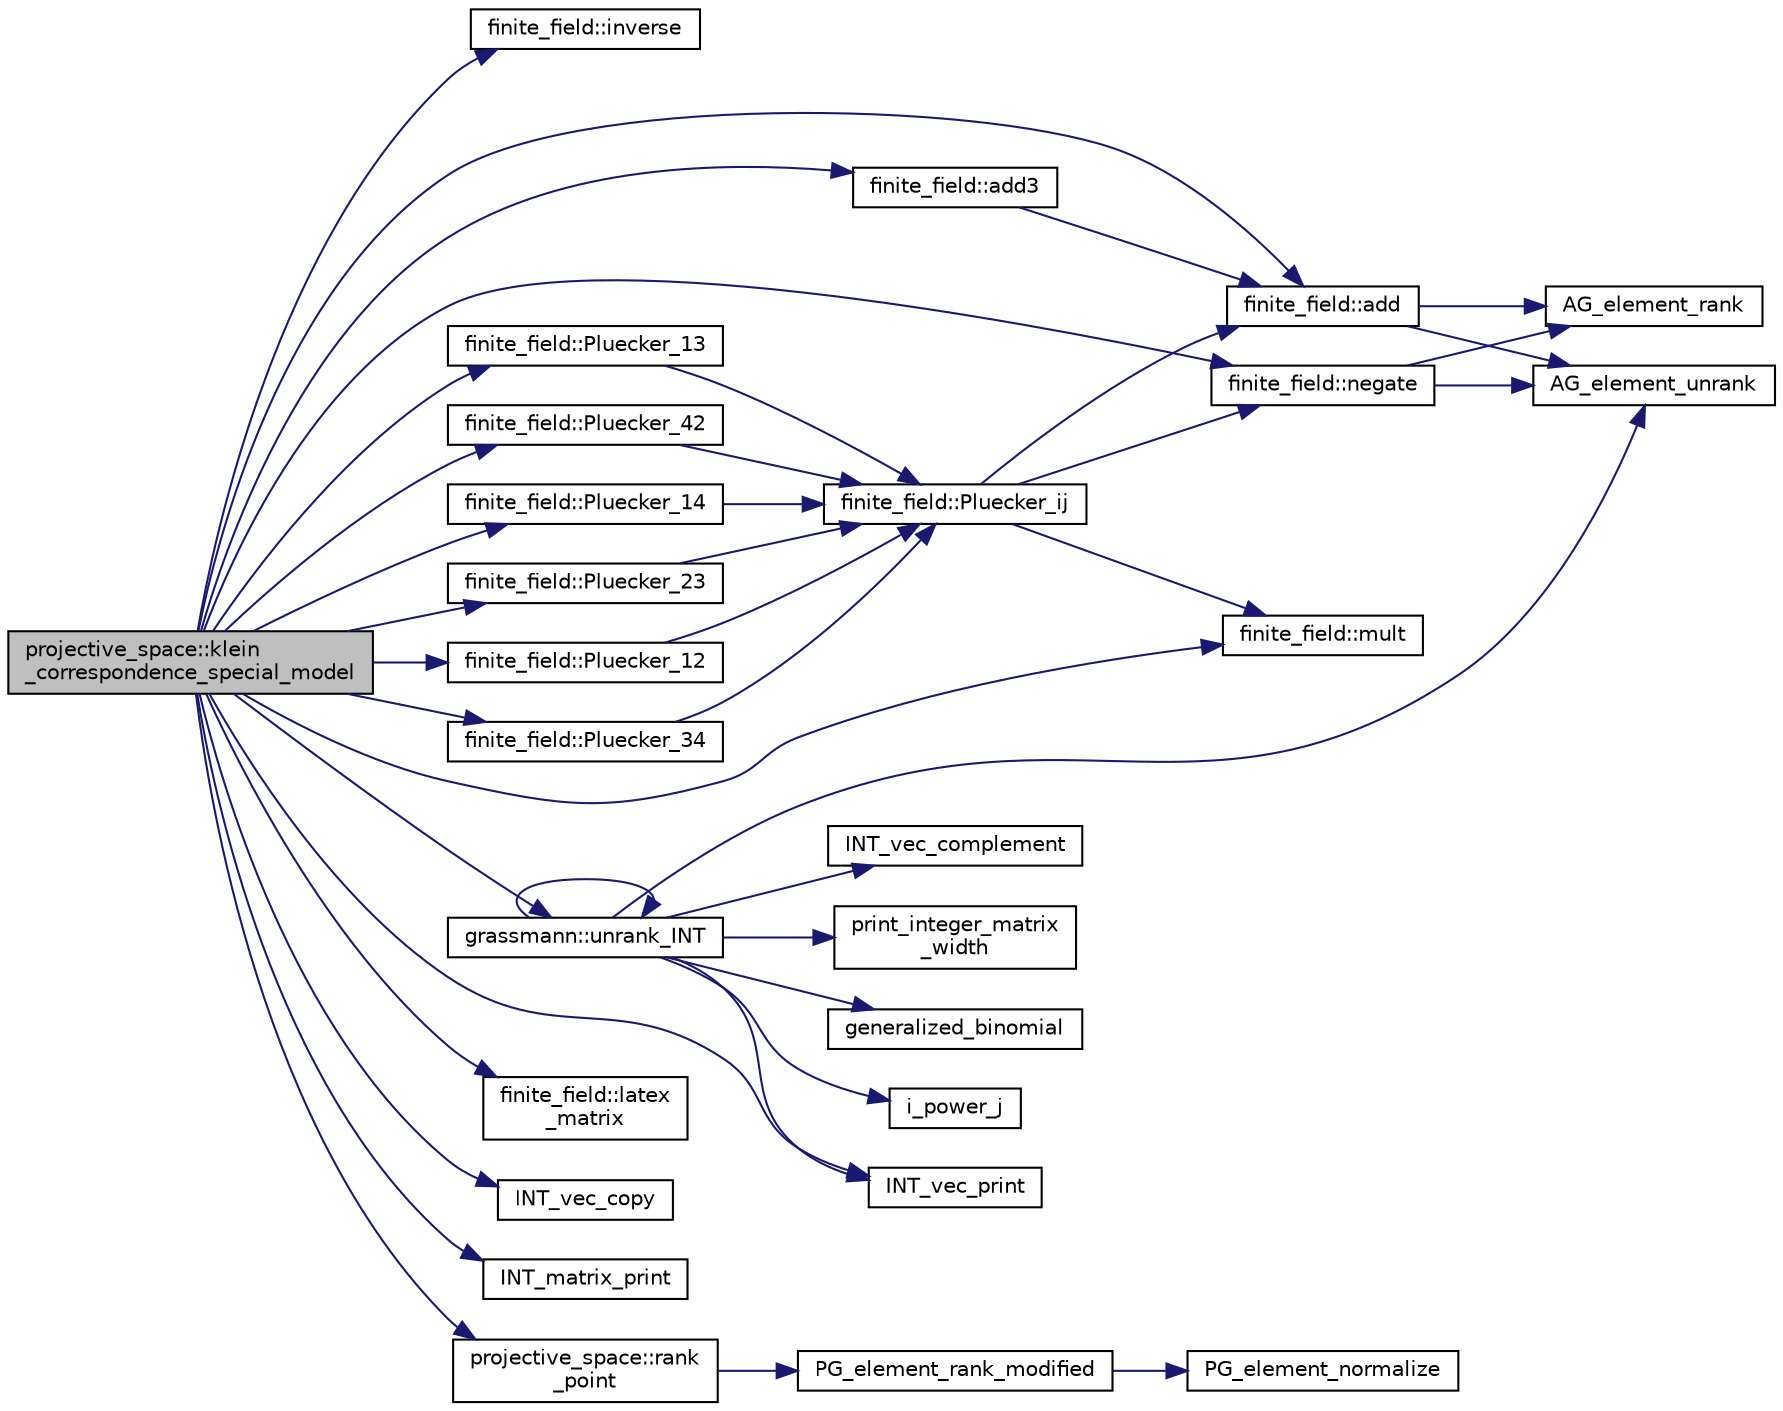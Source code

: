 digraph "projective_space::klein_correspondence_special_model"
{
  edge [fontname="Helvetica",fontsize="10",labelfontname="Helvetica",labelfontsize="10"];
  node [fontname="Helvetica",fontsize="10",shape=record];
  rankdir="LR";
  Node2163 [label="projective_space::klein\l_correspondence_special_model",height=0.2,width=0.4,color="black", fillcolor="grey75", style="filled", fontcolor="black"];
  Node2163 -> Node2164 [color="midnightblue",fontsize="10",style="solid",fontname="Helvetica"];
  Node2164 [label="finite_field::inverse",height=0.2,width=0.4,color="black", fillcolor="white", style="filled",URL="$df/d5a/classfinite__field.html#a69f2a12c01e70b7ce2d115c5221c9cdd"];
  Node2163 -> Node2165 [color="midnightblue",fontsize="10",style="solid",fontname="Helvetica"];
  Node2165 [label="finite_field::add",height=0.2,width=0.4,color="black", fillcolor="white", style="filled",URL="$df/d5a/classfinite__field.html#a8f12328a27500f3c7be0c849ebbc9d14"];
  Node2165 -> Node2166 [color="midnightblue",fontsize="10",style="solid",fontname="Helvetica"];
  Node2166 [label="AG_element_unrank",height=0.2,width=0.4,color="black", fillcolor="white", style="filled",URL="$d4/d67/geometry_8h.html#a4a33b86c87b2879b97cfa1327abe2885"];
  Node2165 -> Node2167 [color="midnightblue",fontsize="10",style="solid",fontname="Helvetica"];
  Node2167 [label="AG_element_rank",height=0.2,width=0.4,color="black", fillcolor="white", style="filled",URL="$d4/d67/geometry_8h.html#ab2ac908d07dd8038fd996e26bdc75c17"];
  Node2163 -> Node2168 [color="midnightblue",fontsize="10",style="solid",fontname="Helvetica"];
  Node2168 [label="grassmann::unrank_INT",height=0.2,width=0.4,color="black", fillcolor="white", style="filled",URL="$df/d02/classgrassmann.html#a32079405b95a6da2ba1420567d762d64"];
  Node2168 -> Node2169 [color="midnightblue",fontsize="10",style="solid",fontname="Helvetica"];
  Node2169 [label="generalized_binomial",height=0.2,width=0.4,color="black", fillcolor="white", style="filled",URL="$d2/d7c/combinatorics_8_c.html#a24762dc22e45175d18ec1ec1d2556ae8"];
  Node2168 -> Node2170 [color="midnightblue",fontsize="10",style="solid",fontname="Helvetica"];
  Node2170 [label="i_power_j",height=0.2,width=0.4,color="black", fillcolor="white", style="filled",URL="$de/dc5/algebra__and__number__theory_8h.html#a39b321523e8957d701618bb5cac542b5"];
  Node2168 -> Node2166 [color="midnightblue",fontsize="10",style="solid",fontname="Helvetica"];
  Node2168 -> Node2171 [color="midnightblue",fontsize="10",style="solid",fontname="Helvetica"];
  Node2171 [label="INT_vec_print",height=0.2,width=0.4,color="black", fillcolor="white", style="filled",URL="$df/dbf/sajeeb_8_c.html#a79a5901af0b47dd0d694109543c027fe"];
  Node2168 -> Node2168 [color="midnightblue",fontsize="10",style="solid",fontname="Helvetica"];
  Node2168 -> Node2172 [color="midnightblue",fontsize="10",style="solid",fontname="Helvetica"];
  Node2172 [label="INT_vec_complement",height=0.2,width=0.4,color="black", fillcolor="white", style="filled",URL="$d5/db4/io__and__os_8h.html#a2a0a724647575fcd3090c763985eb81a"];
  Node2168 -> Node2173 [color="midnightblue",fontsize="10",style="solid",fontname="Helvetica"];
  Node2173 [label="print_integer_matrix\l_width",height=0.2,width=0.4,color="black", fillcolor="white", style="filled",URL="$d5/db4/io__and__os_8h.html#aa78f3e73fc2179251bd15adbcc31573f"];
  Node2163 -> Node2174 [color="midnightblue",fontsize="10",style="solid",fontname="Helvetica"];
  Node2174 [label="finite_field::latex\l_matrix",height=0.2,width=0.4,color="black", fillcolor="white", style="filled",URL="$df/d5a/classfinite__field.html#a880ac4f2543d10420ee5f85b1eaf88d7"];
  Node2163 -> Node2175 [color="midnightblue",fontsize="10",style="solid",fontname="Helvetica"];
  Node2175 [label="INT_vec_copy",height=0.2,width=0.4,color="black", fillcolor="white", style="filled",URL="$df/dbf/sajeeb_8_c.html#ac2d875e27e009af6ec04d17254d11075"];
  Node2163 -> Node2176 [color="midnightblue",fontsize="10",style="solid",fontname="Helvetica"];
  Node2176 [label="INT_matrix_print",height=0.2,width=0.4,color="black", fillcolor="white", style="filled",URL="$d5/db4/io__and__os_8h.html#afd4180a24bef3a2b584668a4eaf607ff"];
  Node2163 -> Node2177 [color="midnightblue",fontsize="10",style="solid",fontname="Helvetica"];
  Node2177 [label="finite_field::Pluecker_12",height=0.2,width=0.4,color="black", fillcolor="white", style="filled",URL="$df/d5a/classfinite__field.html#afd38a1b711e67996540c3a2ce60bef51"];
  Node2177 -> Node2178 [color="midnightblue",fontsize="10",style="solid",fontname="Helvetica"];
  Node2178 [label="finite_field::Pluecker_ij",height=0.2,width=0.4,color="black", fillcolor="white", style="filled",URL="$df/d5a/classfinite__field.html#aeb4e6aa82e386465c546cf9514247fac"];
  Node2178 -> Node2165 [color="midnightblue",fontsize="10",style="solid",fontname="Helvetica"];
  Node2178 -> Node2179 [color="midnightblue",fontsize="10",style="solid",fontname="Helvetica"];
  Node2179 [label="finite_field::mult",height=0.2,width=0.4,color="black", fillcolor="white", style="filled",URL="$df/d5a/classfinite__field.html#a24fb5917aa6d4d656fd855b7f44a13b0"];
  Node2178 -> Node2180 [color="midnightblue",fontsize="10",style="solid",fontname="Helvetica"];
  Node2180 [label="finite_field::negate",height=0.2,width=0.4,color="black", fillcolor="white", style="filled",URL="$df/d5a/classfinite__field.html#aa9d798298f25d4a9262b5bc5f1733e31"];
  Node2180 -> Node2166 [color="midnightblue",fontsize="10",style="solid",fontname="Helvetica"];
  Node2180 -> Node2167 [color="midnightblue",fontsize="10",style="solid",fontname="Helvetica"];
  Node2163 -> Node2181 [color="midnightblue",fontsize="10",style="solid",fontname="Helvetica"];
  Node2181 [label="finite_field::Pluecker_34",height=0.2,width=0.4,color="black", fillcolor="white", style="filled",URL="$df/d5a/classfinite__field.html#ae1e05639dec98f431455e2f72072e798"];
  Node2181 -> Node2178 [color="midnightblue",fontsize="10",style="solid",fontname="Helvetica"];
  Node2163 -> Node2182 [color="midnightblue",fontsize="10",style="solid",fontname="Helvetica"];
  Node2182 [label="finite_field::Pluecker_13",height=0.2,width=0.4,color="black", fillcolor="white", style="filled",URL="$df/d5a/classfinite__field.html#ac315ae04812702f13596c5494f018cb2"];
  Node2182 -> Node2178 [color="midnightblue",fontsize="10",style="solid",fontname="Helvetica"];
  Node2163 -> Node2183 [color="midnightblue",fontsize="10",style="solid",fontname="Helvetica"];
  Node2183 [label="finite_field::Pluecker_42",height=0.2,width=0.4,color="black", fillcolor="white", style="filled",URL="$df/d5a/classfinite__field.html#a2b0513788b5ca050dac981030fb21c26"];
  Node2183 -> Node2178 [color="midnightblue",fontsize="10",style="solid",fontname="Helvetica"];
  Node2163 -> Node2184 [color="midnightblue",fontsize="10",style="solid",fontname="Helvetica"];
  Node2184 [label="finite_field::Pluecker_14",height=0.2,width=0.4,color="black", fillcolor="white", style="filled",URL="$df/d5a/classfinite__field.html#a1e1ada67ca15c73f8ad629617ce95aa2"];
  Node2184 -> Node2178 [color="midnightblue",fontsize="10",style="solid",fontname="Helvetica"];
  Node2163 -> Node2185 [color="midnightblue",fontsize="10",style="solid",fontname="Helvetica"];
  Node2185 [label="finite_field::Pluecker_23",height=0.2,width=0.4,color="black", fillcolor="white", style="filled",URL="$df/d5a/classfinite__field.html#a2e2db3bec375a4aff6fc4b04bd9df932"];
  Node2185 -> Node2178 [color="midnightblue",fontsize="10",style="solid",fontname="Helvetica"];
  Node2163 -> Node2171 [color="midnightblue",fontsize="10",style="solid",fontname="Helvetica"];
  Node2163 -> Node2179 [color="midnightblue",fontsize="10",style="solid",fontname="Helvetica"];
  Node2163 -> Node2186 [color="midnightblue",fontsize="10",style="solid",fontname="Helvetica"];
  Node2186 [label="finite_field::add3",height=0.2,width=0.4,color="black", fillcolor="white", style="filled",URL="$df/d5a/classfinite__field.html#aa3c53790ee7232f154fa43ebc46fb1f7"];
  Node2186 -> Node2165 [color="midnightblue",fontsize="10",style="solid",fontname="Helvetica"];
  Node2163 -> Node2180 [color="midnightblue",fontsize="10",style="solid",fontname="Helvetica"];
  Node2163 -> Node2187 [color="midnightblue",fontsize="10",style="solid",fontname="Helvetica"];
  Node2187 [label="projective_space::rank\l_point",height=0.2,width=0.4,color="black", fillcolor="white", style="filled",URL="$d2/d17/classprojective__space.html#ae99e357b4a0ada3d5dcd07e13e65326a"];
  Node2187 -> Node2188 [color="midnightblue",fontsize="10",style="solid",fontname="Helvetica"];
  Node2188 [label="PG_element_rank_modified",height=0.2,width=0.4,color="black", fillcolor="white", style="filled",URL="$d4/d67/geometry_8h.html#a9cd1a8bf5b88a038e33862f6c2c3dd36"];
  Node2188 -> Node2189 [color="midnightblue",fontsize="10",style="solid",fontname="Helvetica"];
  Node2189 [label="PG_element_normalize",height=0.2,width=0.4,color="black", fillcolor="white", style="filled",URL="$df/de4/projective_8_c.html#a5a4c3c1158bad6bab0d786c616bd0996"];
}
